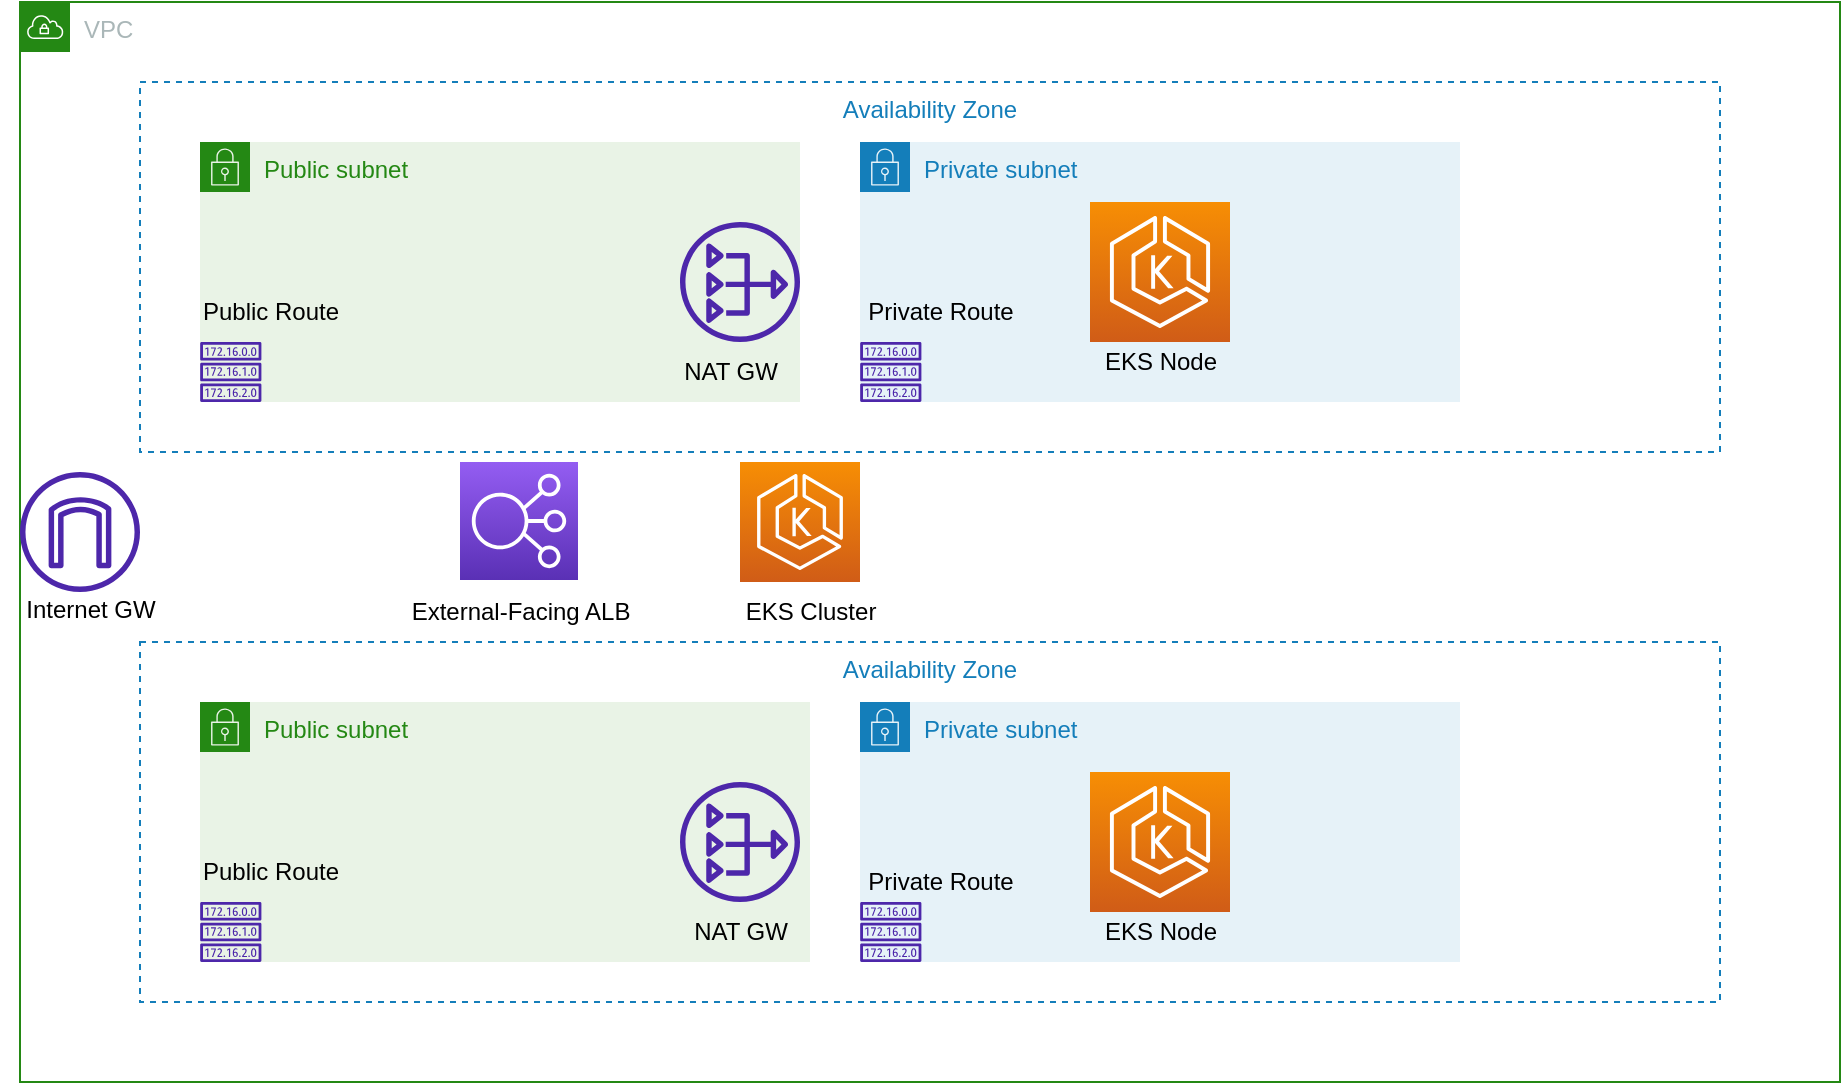 <mxfile version="20.8.10" type="device"><diagram name="Page-1" id="QZTUNzF0cCk5JWPG6Ha1"><mxGraphModel dx="1972" dy="855" grid="1" gridSize="10" guides="1" tooltips="1" connect="1" arrows="1" fold="1" page="1" pageScale="1" pageWidth="850" pageHeight="1100" math="0" shadow="0"><root><mxCell id="0"/><mxCell id="1" parent="0"/><mxCell id="ZpPYTfOMOGRE0eNn9b7l-1" value="Private subnet" style="points=[[0,0],[0.25,0],[0.5,0],[0.75,0],[1,0],[1,0.25],[1,0.5],[1,0.75],[1,1],[0.75,1],[0.5,1],[0.25,1],[0,1],[0,0.75],[0,0.5],[0,0.25]];outlineConnect=0;gradientColor=none;html=1;whiteSpace=wrap;fontSize=12;fontStyle=0;container=1;pointerEvents=0;collapsible=0;recursiveResize=0;shape=mxgraph.aws4.group;grIcon=mxgraph.aws4.group_security_group;grStroke=0;strokeColor=#147EBA;fillColor=#E6F2F8;verticalAlign=top;align=left;spacingLeft=30;fontColor=#147EBA;dashed=0;" vertex="1" parent="1"><mxGeometry x="360" y="210" width="300.0" height="130" as="geometry"/></mxCell><mxCell id="ZpPYTfOMOGRE0eNn9b7l-11" value="" style="sketch=0;outlineConnect=0;fontColor=#232F3E;gradientColor=none;fillColor=#4D27AA;strokeColor=none;dashed=0;verticalLabelPosition=bottom;verticalAlign=top;align=center;html=1;fontSize=12;fontStyle=0;aspect=fixed;pointerEvents=1;shape=mxgraph.aws4.route_table;" vertex="1" parent="ZpPYTfOMOGRE0eNn9b7l-1"><mxGeometry x="5.684e-14" y="100" width="30.79" height="30" as="geometry"/></mxCell><mxCell id="ZpPYTfOMOGRE0eNn9b7l-18" value="" style="sketch=0;points=[[0,0,0],[0.25,0,0],[0.5,0,0],[0.75,0,0],[1,0,0],[0,1,0],[0.25,1,0],[0.5,1,0],[0.75,1,0],[1,1,0],[0,0.25,0],[0,0.5,0],[0,0.75,0],[1,0.25,0],[1,0.5,0],[1,0.75,0]];outlineConnect=0;fontColor=#232F3E;gradientColor=#F78E04;gradientDirection=north;fillColor=#D05C17;strokeColor=#ffffff;dashed=0;verticalLabelPosition=bottom;verticalAlign=top;align=center;html=1;fontSize=12;fontStyle=0;aspect=fixed;shape=mxgraph.aws4.resourceIcon;resIcon=mxgraph.aws4.eks;" vertex="1" parent="ZpPYTfOMOGRE0eNn9b7l-1"><mxGeometry x="115" y="30" width="70" height="70" as="geometry"/></mxCell><mxCell id="ZpPYTfOMOGRE0eNn9b7l-26" value="Private Route" style="text;html=1;align=center;verticalAlign=middle;resizable=0;points=[];autosize=1;strokeColor=none;fillColor=none;" vertex="1" parent="ZpPYTfOMOGRE0eNn9b7l-1"><mxGeometry x="-10" y="70" width="100" height="30" as="geometry"/></mxCell><mxCell id="ZpPYTfOMOGRE0eNn9b7l-2" value="Private subnet" style="points=[[0,0],[0.25,0],[0.5,0],[0.75,0],[1,0],[1,0.25],[1,0.5],[1,0.75],[1,1],[0.75,1],[0.5,1],[0.25,1],[0,1],[0,0.75],[0,0.5],[0,0.25]];outlineConnect=0;gradientColor=none;html=1;whiteSpace=wrap;fontSize=12;fontStyle=0;container=1;pointerEvents=0;collapsible=0;recursiveResize=0;shape=mxgraph.aws4.group;grIcon=mxgraph.aws4.group_security_group;grStroke=0;strokeColor=#147EBA;fillColor=#E6F2F8;verticalAlign=top;align=left;spacingLeft=30;fontColor=#147EBA;dashed=0;" vertex="1" parent="1"><mxGeometry x="360" y="490" width="300.0" height="130" as="geometry"/></mxCell><mxCell id="ZpPYTfOMOGRE0eNn9b7l-10" value="" style="sketch=0;outlineConnect=0;fontColor=#232F3E;gradientColor=none;fillColor=#4D27AA;strokeColor=none;dashed=0;verticalLabelPosition=bottom;verticalAlign=top;align=center;html=1;fontSize=12;fontStyle=0;aspect=fixed;pointerEvents=1;shape=mxgraph.aws4.route_table;" vertex="1" parent="ZpPYTfOMOGRE0eNn9b7l-2"><mxGeometry x="5.684e-14" y="100" width="30.79" height="30" as="geometry"/></mxCell><mxCell id="ZpPYTfOMOGRE0eNn9b7l-19" value="" style="sketch=0;points=[[0,0,0],[0.25,0,0],[0.5,0,0],[0.75,0,0],[1,0,0],[0,1,0],[0.25,1,0],[0.5,1,0],[0.75,1,0],[1,1,0],[0,0.25,0],[0,0.5,0],[0,0.75,0],[1,0.25,0],[1,0.5,0],[1,0.75,0]];outlineConnect=0;fontColor=#232F3E;gradientColor=#F78E04;gradientDirection=north;fillColor=#D05C17;strokeColor=#ffffff;dashed=0;verticalLabelPosition=bottom;verticalAlign=top;align=center;html=1;fontSize=12;fontStyle=0;aspect=fixed;shape=mxgraph.aws4.resourceIcon;resIcon=mxgraph.aws4.eks;" vertex="1" parent="ZpPYTfOMOGRE0eNn9b7l-2"><mxGeometry x="115" y="35" width="70" height="70" as="geometry"/></mxCell><mxCell id="ZpPYTfOMOGRE0eNn9b7l-21" value="EKS Node" style="text;html=1;align=center;verticalAlign=middle;resizable=0;points=[];autosize=1;strokeColor=none;fillColor=none;" vertex="1" parent="ZpPYTfOMOGRE0eNn9b7l-2"><mxGeometry x="110" y="100" width="80" height="30" as="geometry"/></mxCell><mxCell id="ZpPYTfOMOGRE0eNn9b7l-27" value="Private Route" style="text;html=1;align=center;verticalAlign=middle;resizable=0;points=[];autosize=1;strokeColor=none;fillColor=none;" vertex="1" parent="ZpPYTfOMOGRE0eNn9b7l-2"><mxGeometry x="-10" y="75" width="100" height="30" as="geometry"/></mxCell><mxCell id="ZpPYTfOMOGRE0eNn9b7l-3" value="Public subnet" style="points=[[0,0],[0.25,0],[0.5,0],[0.75,0],[1,0],[1,0.25],[1,0.5],[1,0.75],[1,1],[0.75,1],[0.5,1],[0.25,1],[0,1],[0,0.75],[0,0.5],[0,0.25]];outlineConnect=0;gradientColor=none;html=1;whiteSpace=wrap;fontSize=12;fontStyle=0;container=1;pointerEvents=0;collapsible=0;recursiveResize=0;shape=mxgraph.aws4.group;grIcon=mxgraph.aws4.group_security_group;grStroke=0;strokeColor=#248814;fillColor=#E9F3E6;verticalAlign=top;align=left;spacingLeft=30;fontColor=#248814;dashed=0;" vertex="1" parent="1"><mxGeometry x="30" y="210" width="300" height="130" as="geometry"/></mxCell><mxCell id="ZpPYTfOMOGRE0eNn9b7l-9" value="" style="sketch=0;outlineConnect=0;fontColor=#232F3E;gradientColor=none;fillColor=#4D27AA;strokeColor=none;dashed=0;verticalLabelPosition=bottom;verticalAlign=top;align=center;html=1;fontSize=12;fontStyle=0;aspect=fixed;pointerEvents=1;shape=mxgraph.aws4.route_table;" vertex="1" parent="ZpPYTfOMOGRE0eNn9b7l-3"><mxGeometry y="100" width="30.79" height="30" as="geometry"/></mxCell><mxCell id="ZpPYTfOMOGRE0eNn9b7l-14" value="" style="sketch=0;outlineConnect=0;fontColor=#232F3E;gradientColor=none;fillColor=#4D27AA;strokeColor=none;dashed=0;verticalLabelPosition=bottom;verticalAlign=top;align=center;html=1;fontSize=12;fontStyle=0;aspect=fixed;pointerEvents=1;shape=mxgraph.aws4.nat_gateway;" vertex="1" parent="ZpPYTfOMOGRE0eNn9b7l-3"><mxGeometry x="240" y="40" width="60" height="60" as="geometry"/></mxCell><mxCell id="ZpPYTfOMOGRE0eNn9b7l-22" value="NAT GW" style="text;html=1;align=center;verticalAlign=middle;resizable=0;points=[];autosize=1;strokeColor=none;fillColor=none;" vertex="1" parent="ZpPYTfOMOGRE0eNn9b7l-3"><mxGeometry x="230" y="100" width="70" height="30" as="geometry"/></mxCell><mxCell id="ZpPYTfOMOGRE0eNn9b7l-24" value="Public Route" style="text;html=1;align=center;verticalAlign=middle;resizable=0;points=[];autosize=1;strokeColor=none;fillColor=none;" vertex="1" parent="ZpPYTfOMOGRE0eNn9b7l-3"><mxGeometry x="-10" y="70" width="90" height="30" as="geometry"/></mxCell><mxCell id="ZpPYTfOMOGRE0eNn9b7l-4" value="Public subnet" style="points=[[0,0],[0.25,0],[0.5,0],[0.75,0],[1,0],[1,0.25],[1,0.5],[1,0.75],[1,1],[0.75,1],[0.5,1],[0.25,1],[0,1],[0,0.75],[0,0.5],[0,0.25]];outlineConnect=0;gradientColor=none;html=1;whiteSpace=wrap;fontSize=12;fontStyle=0;container=1;pointerEvents=0;collapsible=0;recursiveResize=0;shape=mxgraph.aws4.group;grIcon=mxgraph.aws4.group_security_group;grStroke=0;strokeColor=#248814;fillColor=#E9F3E6;verticalAlign=top;align=left;spacingLeft=30;fontColor=#248814;dashed=0;" vertex="1" parent="1"><mxGeometry x="30" y="490" width="305" height="130" as="geometry"/></mxCell><mxCell id="ZpPYTfOMOGRE0eNn9b7l-12" value="" style="sketch=0;outlineConnect=0;fontColor=#232F3E;gradientColor=none;fillColor=#4D27AA;strokeColor=none;dashed=0;verticalLabelPosition=bottom;verticalAlign=top;align=center;html=1;fontSize=12;fontStyle=0;aspect=fixed;pointerEvents=1;shape=mxgraph.aws4.route_table;" vertex="1" parent="ZpPYTfOMOGRE0eNn9b7l-4"><mxGeometry y="100" width="30.79" height="30" as="geometry"/></mxCell><mxCell id="ZpPYTfOMOGRE0eNn9b7l-15" value="" style="sketch=0;outlineConnect=0;fontColor=#232F3E;gradientColor=none;fillColor=#4D27AA;strokeColor=none;dashed=0;verticalLabelPosition=bottom;verticalAlign=top;align=center;html=1;fontSize=12;fontStyle=0;aspect=fixed;pointerEvents=1;shape=mxgraph.aws4.nat_gateway;" vertex="1" parent="ZpPYTfOMOGRE0eNn9b7l-4"><mxGeometry x="240" y="40" width="60" height="60" as="geometry"/></mxCell><mxCell id="ZpPYTfOMOGRE0eNn9b7l-23" value="NAT GW" style="text;html=1;align=center;verticalAlign=middle;resizable=0;points=[];autosize=1;strokeColor=none;fillColor=none;" vertex="1" parent="ZpPYTfOMOGRE0eNn9b7l-4"><mxGeometry x="235" y="100" width="70" height="30" as="geometry"/></mxCell><mxCell id="ZpPYTfOMOGRE0eNn9b7l-25" value="Public Route" style="text;html=1;align=center;verticalAlign=middle;resizable=0;points=[];autosize=1;strokeColor=none;fillColor=none;" vertex="1" parent="ZpPYTfOMOGRE0eNn9b7l-4"><mxGeometry x="-10" y="70" width="90" height="30" as="geometry"/></mxCell><mxCell id="ZpPYTfOMOGRE0eNn9b7l-6" value="VPC" style="points=[[0,0],[0.25,0],[0.5,0],[0.75,0],[1,0],[1,0.25],[1,0.5],[1,0.75],[1,1],[0.75,1],[0.5,1],[0.25,1],[0,1],[0,0.75],[0,0.5],[0,0.25]];outlineConnect=0;gradientColor=none;html=1;whiteSpace=wrap;fontSize=12;fontStyle=0;container=1;pointerEvents=0;collapsible=0;recursiveResize=0;shape=mxgraph.aws4.group;grIcon=mxgraph.aws4.group_vpc;strokeColor=#248814;fillColor=none;verticalAlign=top;align=left;spacingLeft=30;fontColor=#AAB7B8;dashed=0;" vertex="1" parent="1"><mxGeometry x="-60" y="140" width="910" height="540" as="geometry"/></mxCell><mxCell id="ZpPYTfOMOGRE0eNn9b7l-34" value="Internet GW" style="text;html=1;align=center;verticalAlign=middle;resizable=0;points=[];autosize=1;strokeColor=none;fillColor=none;" vertex="1" parent="ZpPYTfOMOGRE0eNn9b7l-6"><mxGeometry x="-10" y="289" width="90" height="30" as="geometry"/></mxCell><mxCell id="ZpPYTfOMOGRE0eNn9b7l-16" value="" style="sketch=0;points=[[0,0,0],[0.25,0,0],[0.5,0,0],[0.75,0,0],[1,0,0],[0,1,0],[0.25,1,0],[0.5,1,0],[0.75,1,0],[1,1,0],[0,0.25,0],[0,0.5,0],[0,0.75,0],[1,0.25,0],[1,0.5,0],[1,0.75,0]];outlineConnect=0;fontColor=#232F3E;gradientColor=#F78E04;gradientDirection=north;fillColor=#D05C17;strokeColor=#ffffff;dashed=0;verticalLabelPosition=bottom;verticalAlign=top;align=center;html=1;fontSize=12;fontStyle=0;aspect=fixed;shape=mxgraph.aws4.resourceIcon;resIcon=mxgraph.aws4.eks;" vertex="1" parent="ZpPYTfOMOGRE0eNn9b7l-6"><mxGeometry x="360" y="230" width="60" height="60" as="geometry"/></mxCell><mxCell id="ZpPYTfOMOGRE0eNn9b7l-7" value="" style="sketch=0;points=[[0,0,0],[0.25,0,0],[0.5,0,0],[0.75,0,0],[1,0,0],[0,1,0],[0.25,1,0],[0.5,1,0],[0.75,1,0],[1,1,0],[0,0.25,0],[0,0.5,0],[0,0.75,0],[1,0.25,0],[1,0.5,0],[1,0.75,0]];outlineConnect=0;fontColor=#232F3E;gradientColor=#945DF2;gradientDirection=north;fillColor=#5A30B5;strokeColor=#ffffff;dashed=0;verticalLabelPosition=bottom;verticalAlign=top;align=center;html=1;fontSize=12;fontStyle=0;aspect=fixed;shape=mxgraph.aws4.resourceIcon;resIcon=mxgraph.aws4.elastic_load_balancing;" vertex="1" parent="1"><mxGeometry x="160" y="370" width="59" height="59" as="geometry"/></mxCell><mxCell id="ZpPYTfOMOGRE0eNn9b7l-8" value="External-Facing ALB" style="text;html=1;align=center;verticalAlign=middle;resizable=0;points=[];autosize=1;strokeColor=none;fillColor=none;" vertex="1" parent="1"><mxGeometry x="124.5" y="430" width="130" height="30" as="geometry"/></mxCell><mxCell id="ZpPYTfOMOGRE0eNn9b7l-13" value="" style="sketch=0;outlineConnect=0;fontColor=#232F3E;gradientColor=none;fillColor=#4D27AA;strokeColor=none;dashed=0;verticalLabelPosition=bottom;verticalAlign=top;align=center;html=1;fontSize=12;fontStyle=0;aspect=fixed;pointerEvents=1;shape=mxgraph.aws4.internet_gateway;" vertex="1" parent="1"><mxGeometry x="-60" y="375" width="60" height="60" as="geometry"/></mxCell><mxCell id="ZpPYTfOMOGRE0eNn9b7l-17" value="EKS Cluster" style="text;html=1;align=center;verticalAlign=middle;resizable=0;points=[];autosize=1;strokeColor=none;fillColor=none;" vertex="1" parent="1"><mxGeometry x="290" y="430" width="90" height="30" as="geometry"/></mxCell><mxCell id="ZpPYTfOMOGRE0eNn9b7l-20" value="EKS Node" style="text;html=1;align=center;verticalAlign=middle;resizable=0;points=[];autosize=1;strokeColor=none;fillColor=none;" vertex="1" parent="1"><mxGeometry x="470" y="305" width="80" height="30" as="geometry"/></mxCell><mxCell id="ZpPYTfOMOGRE0eNn9b7l-28" value="Availability Zone" style="fillColor=none;strokeColor=#147EBA;dashed=1;verticalAlign=top;fontStyle=0;fontColor=#147EBA;" vertex="1" parent="1"><mxGeometry y="180" width="790" height="185" as="geometry"/></mxCell><mxCell id="ZpPYTfOMOGRE0eNn9b7l-33" value="Availability Zone" style="fillColor=none;strokeColor=#147EBA;dashed=1;verticalAlign=top;fontStyle=0;fontColor=#147EBA;" vertex="1" parent="1"><mxGeometry y="460" width="790" height="180" as="geometry"/></mxCell></root></mxGraphModel></diagram></mxfile>